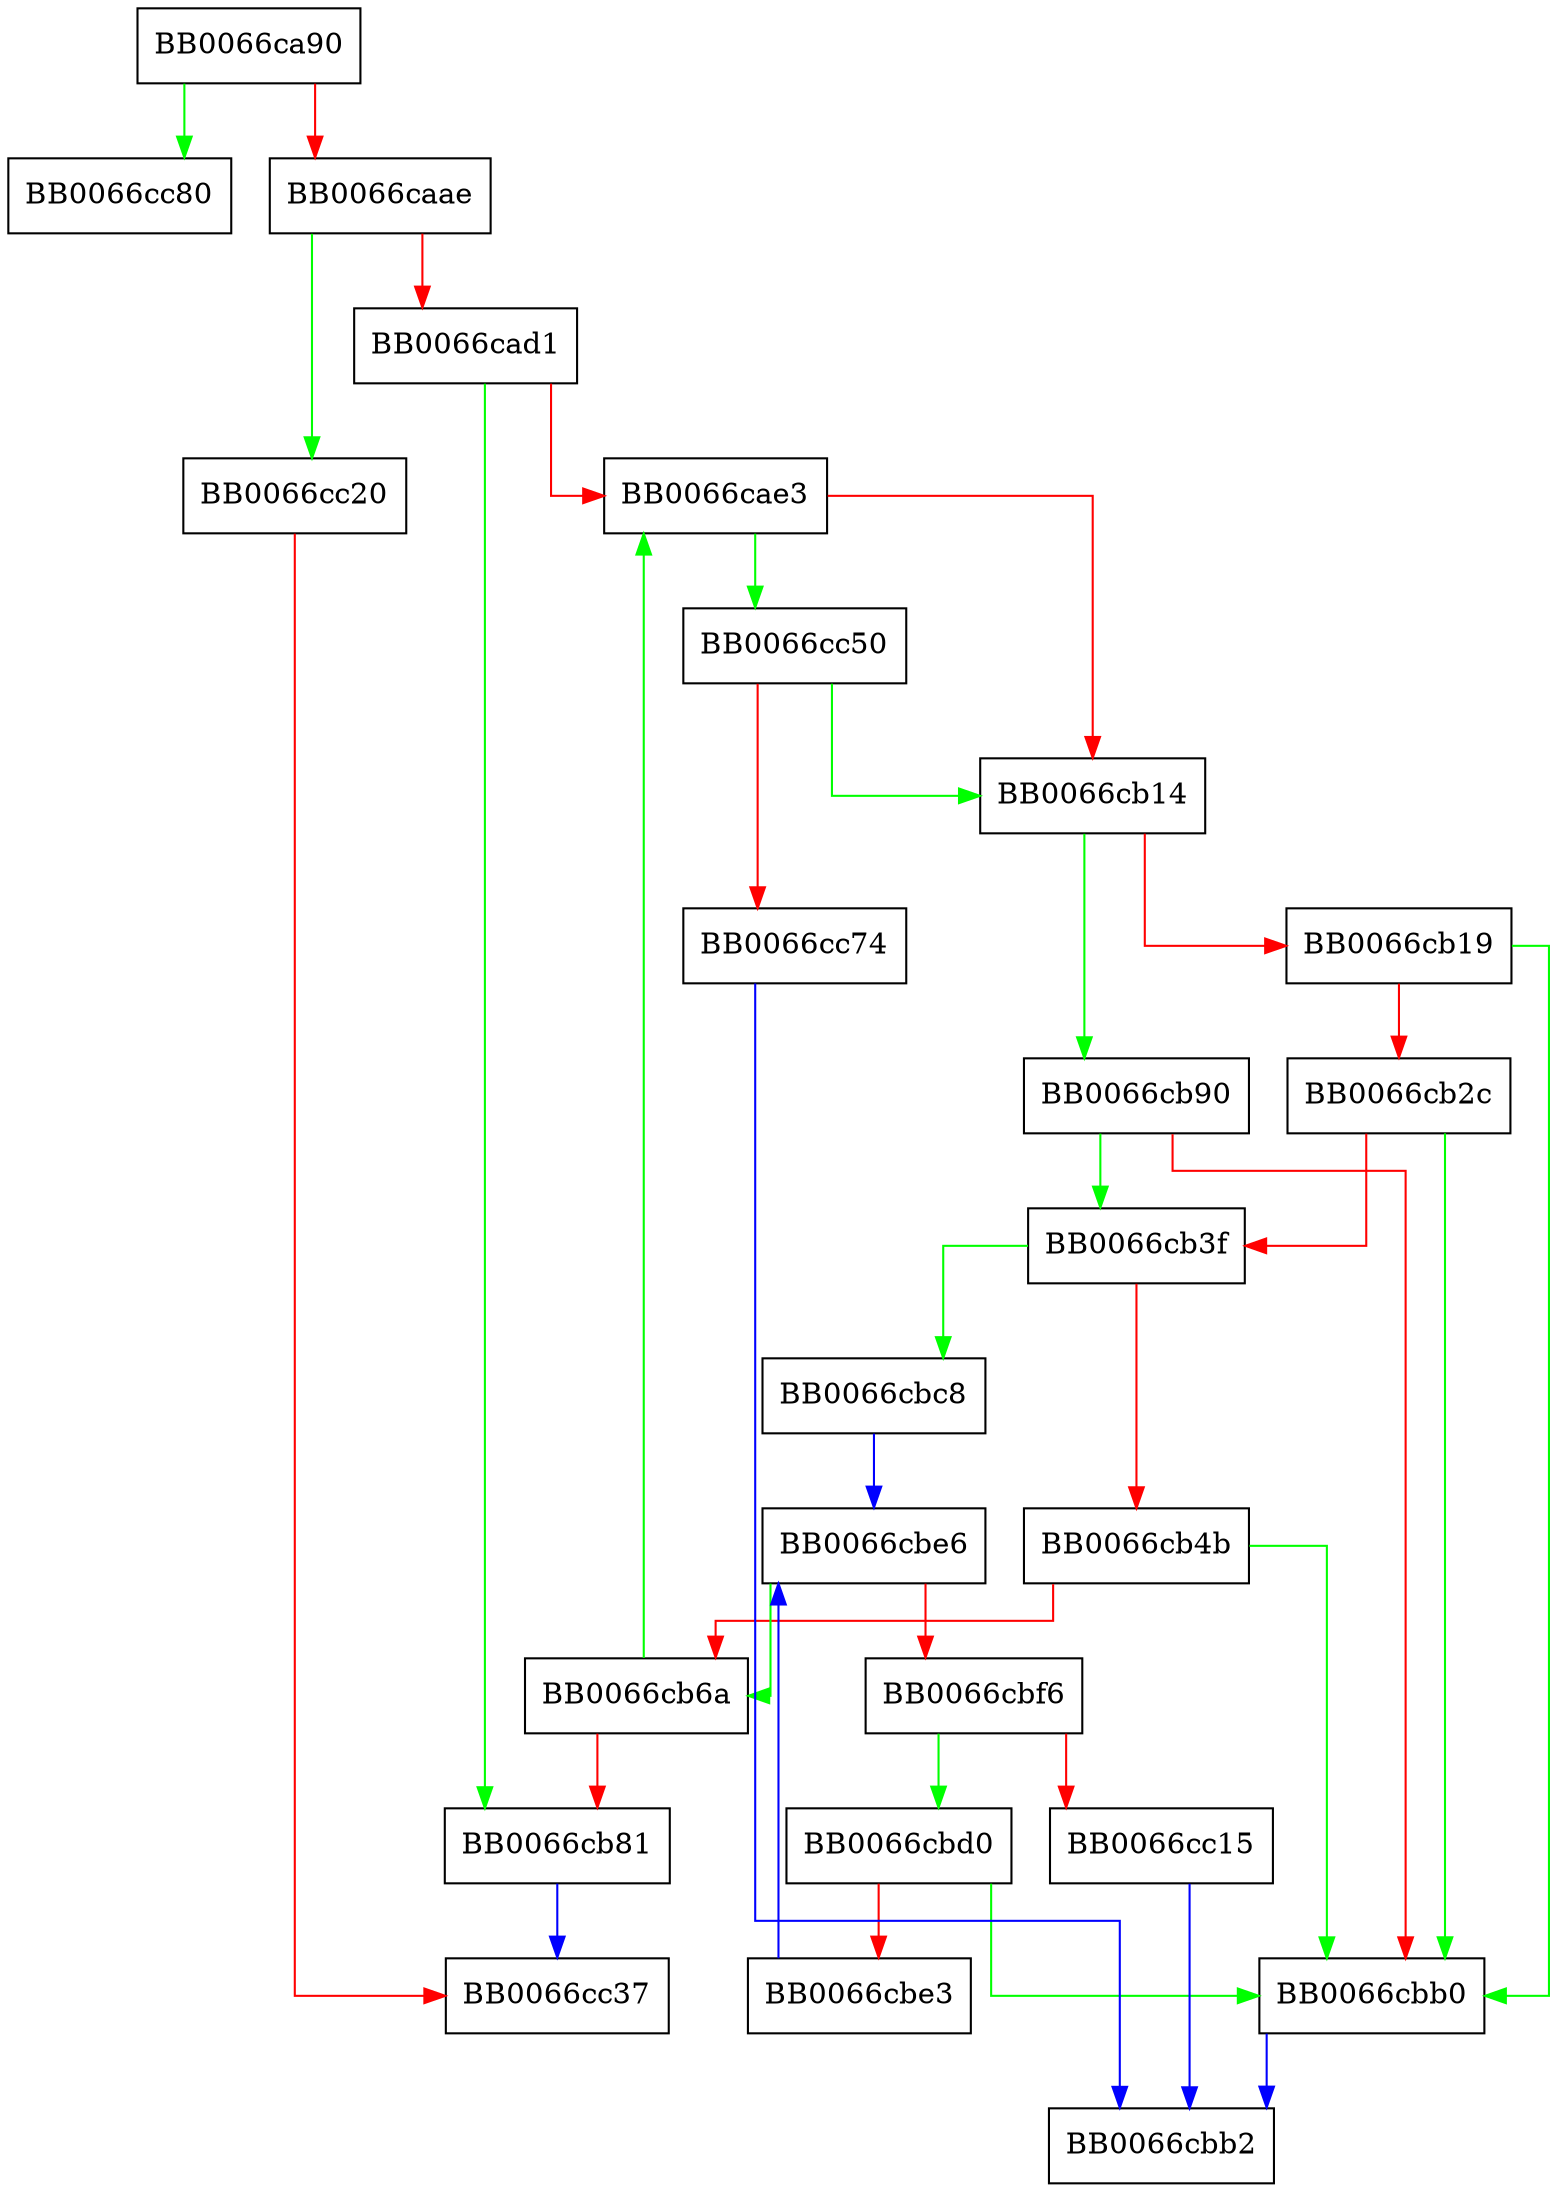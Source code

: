 digraph i2r_ATTRIBUTES_SYNTAX {
  node [shape="box"];
  graph [splines=ortho];
  BB0066ca90 -> BB0066cc80 [color="green"];
  BB0066ca90 -> BB0066caae [color="red"];
  BB0066caae -> BB0066cc20 [color="green"];
  BB0066caae -> BB0066cad1 [color="red"];
  BB0066cad1 -> BB0066cb81 [color="green"];
  BB0066cad1 -> BB0066cae3 [color="red"];
  BB0066cae3 -> BB0066cc50 [color="green"];
  BB0066cae3 -> BB0066cb14 [color="red"];
  BB0066cb14 -> BB0066cb90 [color="green"];
  BB0066cb14 -> BB0066cb19 [color="red"];
  BB0066cb19 -> BB0066cbb0 [color="green"];
  BB0066cb19 -> BB0066cb2c [color="red"];
  BB0066cb2c -> BB0066cbb0 [color="green"];
  BB0066cb2c -> BB0066cb3f [color="red"];
  BB0066cb3f -> BB0066cbc8 [color="green"];
  BB0066cb3f -> BB0066cb4b [color="red"];
  BB0066cb4b -> BB0066cbb0 [color="green"];
  BB0066cb4b -> BB0066cb6a [color="red"];
  BB0066cb6a -> BB0066cae3 [color="green"];
  BB0066cb6a -> BB0066cb81 [color="red"];
  BB0066cb81 -> BB0066cc37 [color="blue"];
  BB0066cb90 -> BB0066cb3f [color="green"];
  BB0066cb90 -> BB0066cbb0 [color="red"];
  BB0066cbb0 -> BB0066cbb2 [color="blue"];
  BB0066cbc8 -> BB0066cbe6 [color="blue"];
  BB0066cbd0 -> BB0066cbb0 [color="green"];
  BB0066cbd0 -> BB0066cbe3 [color="red"];
  BB0066cbe3 -> BB0066cbe6 [color="blue"];
  BB0066cbe6 -> BB0066cb6a [color="green"];
  BB0066cbe6 -> BB0066cbf6 [color="red"];
  BB0066cbf6 -> BB0066cbd0 [color="green"];
  BB0066cbf6 -> BB0066cc15 [color="red"];
  BB0066cc15 -> BB0066cbb2 [color="blue"];
  BB0066cc20 -> BB0066cc37 [color="red"];
  BB0066cc50 -> BB0066cb14 [color="green"];
  BB0066cc50 -> BB0066cc74 [color="red"];
  BB0066cc74 -> BB0066cbb2 [color="blue"];
}